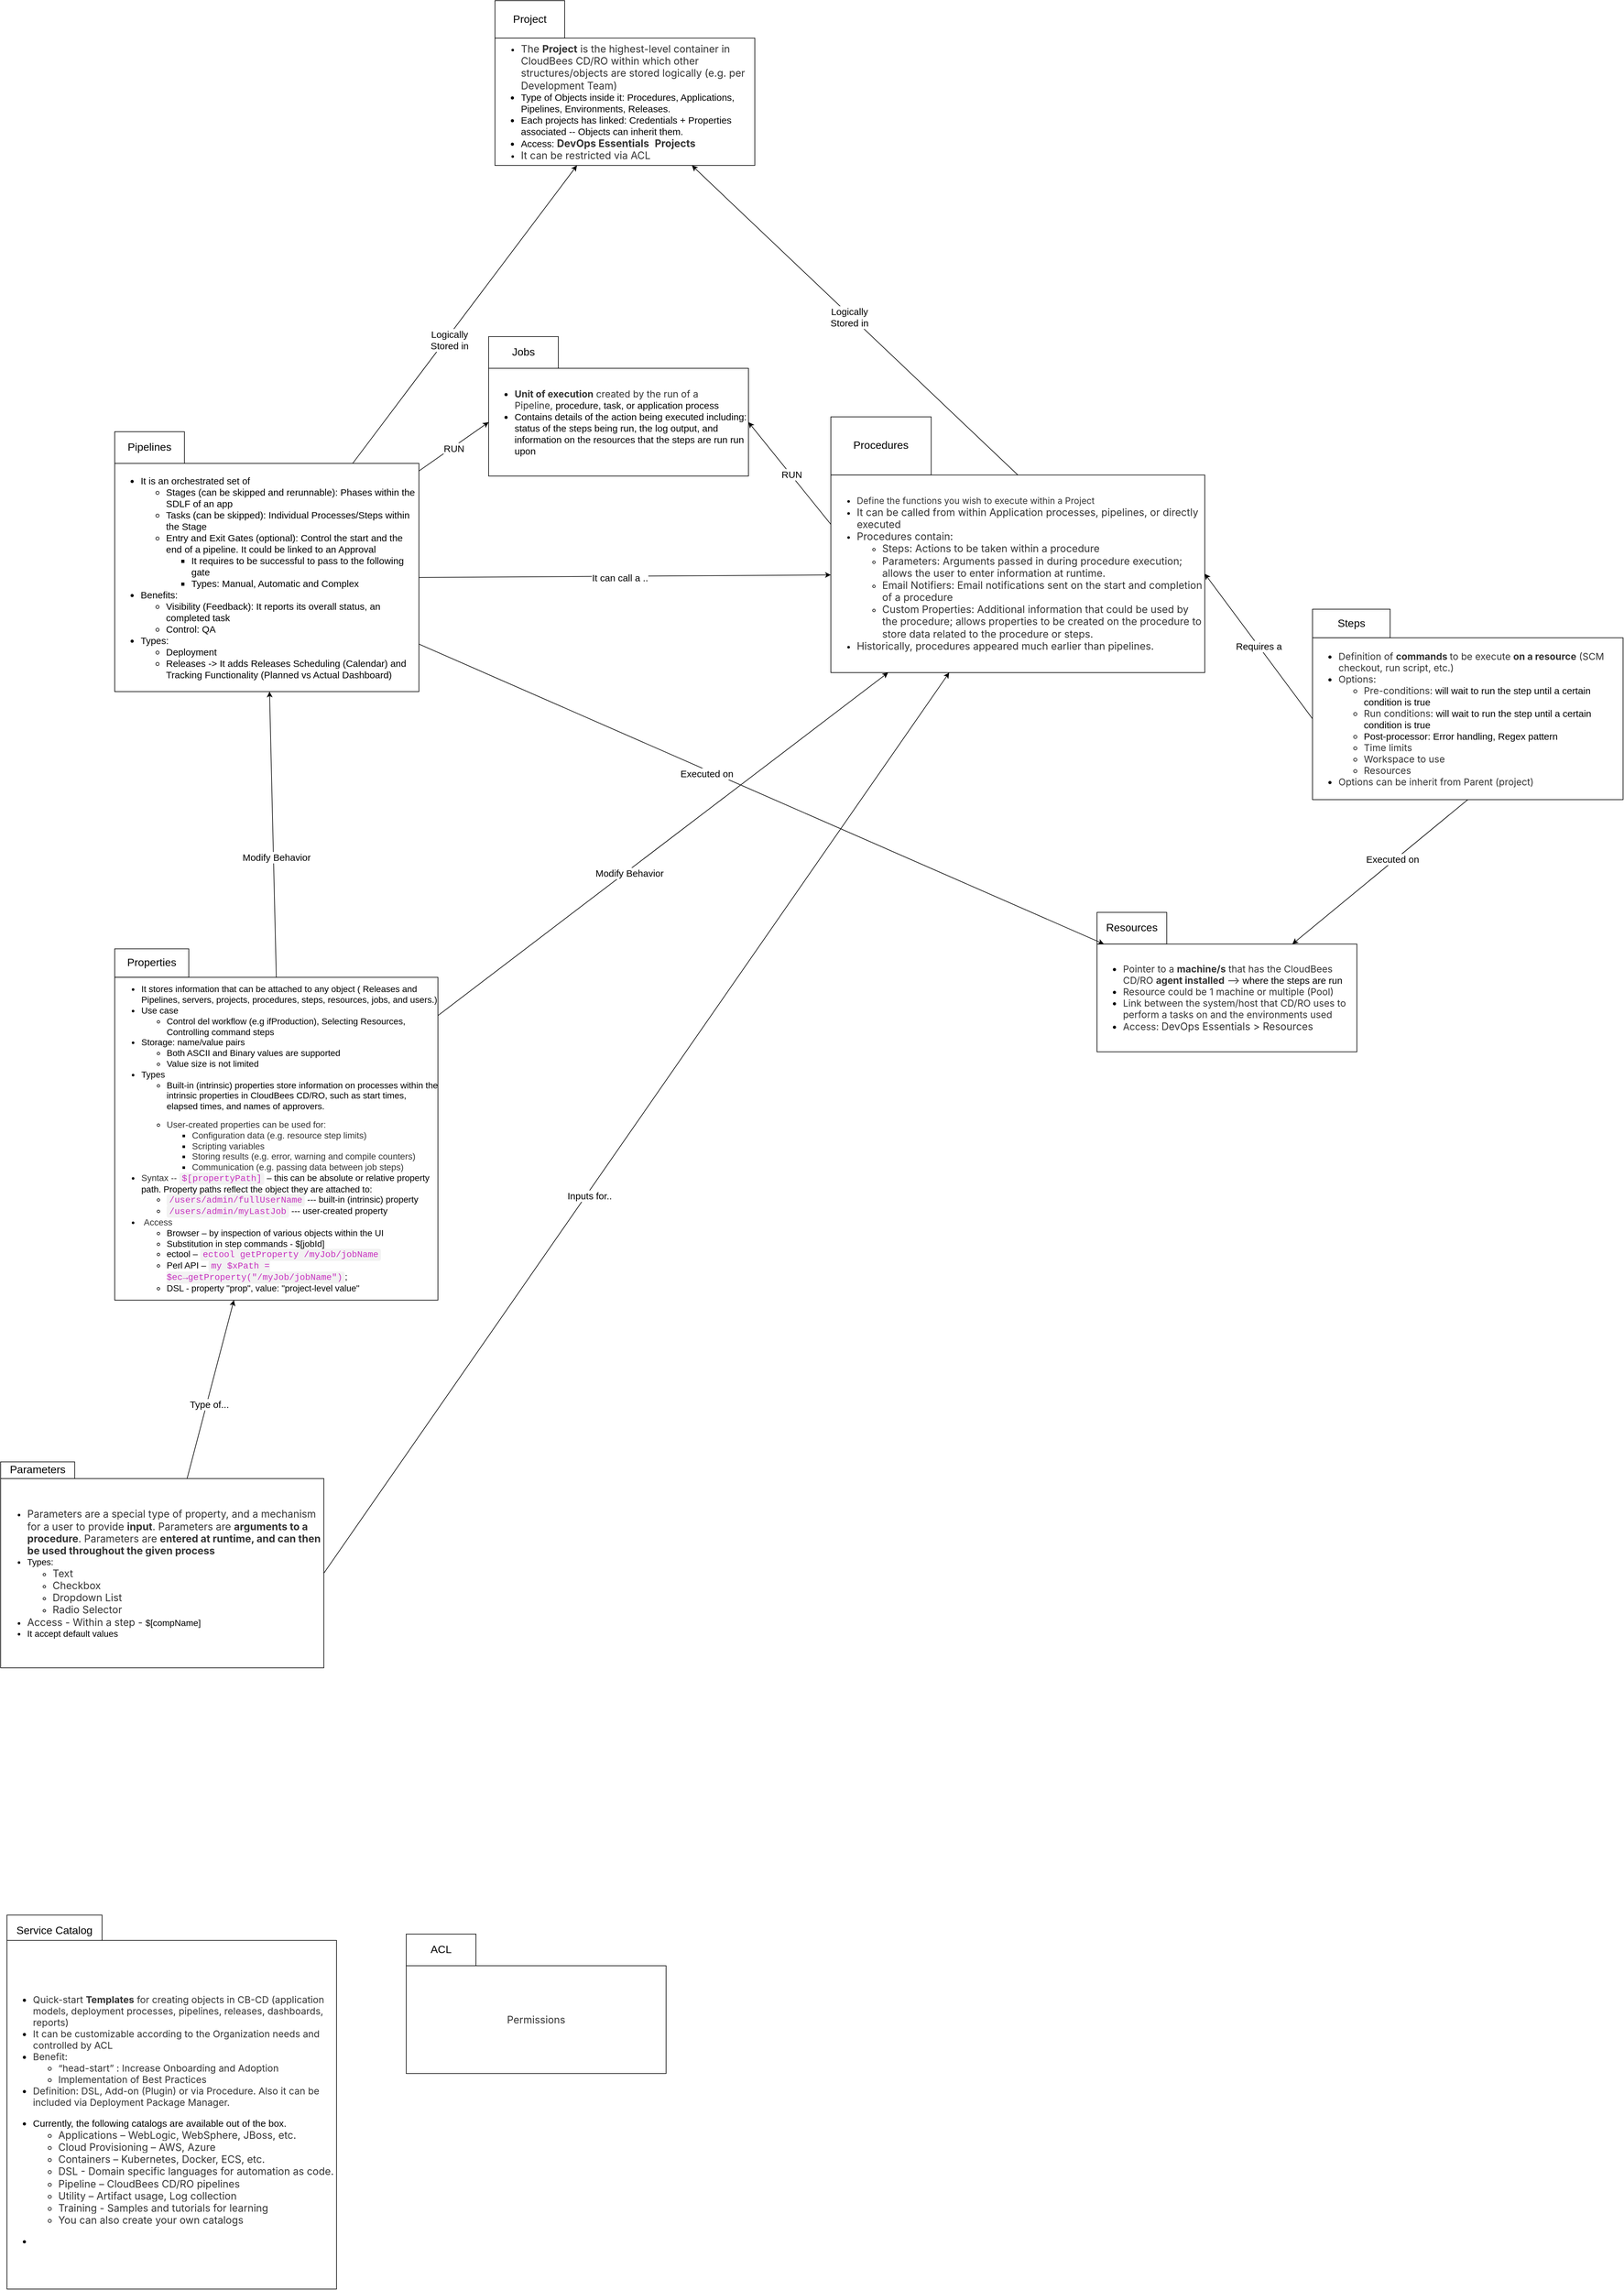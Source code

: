 <mxfile version="20.5.1" type="github">
  <diagram id="cunmrRQe3pm6SeLoBSLd" name="Page-1">
    <mxGraphModel dx="1448" dy="1745" grid="1" gridSize="10" guides="1" tooltips="1" connect="1" arrows="1" fold="1" page="1" pageScale="1" pageWidth="850" pageHeight="1100" math="0" shadow="0">
      <root>
        <mxCell id="0" />
        <mxCell id="1" parent="0" />
        <mxCell id="KL4kwilNAHB5f6T94Mk6-11" value="" style="endArrow=classic;html=1;rounded=0;fontSize=15;entryX=0;entryY=0.5;entryDx=0;entryDy=0;" parent="1" source="KL4kwilNAHB5f6T94Mk6-6" target="KL4kwilNAHB5f6T94Mk6-10" edge="1">
          <mxGeometry width="50" height="50" relative="1" as="geometry">
            <mxPoint x="530" y="640" as="sourcePoint" />
            <mxPoint x="580" y="590" as="targetPoint" />
          </mxGeometry>
        </mxCell>
        <mxCell id="KL4kwilNAHB5f6T94Mk6-12" value="RUN" style="edgeLabel;html=1;align=center;verticalAlign=middle;resizable=0;points=[];fontSize=15;" parent="KL4kwilNAHB5f6T94Mk6-11" vertex="1" connectable="0">
          <mxGeometry x="-0.024" y="-2" relative="1" as="geometry">
            <mxPoint as="offset" />
          </mxGeometry>
        </mxCell>
        <mxCell id="KL4kwilNAHB5f6T94Mk6-13" value="" style="group" parent="1" vertex="1" connectable="0">
          <mxGeometry x="1070" y="580" width="470" height="320" as="geometry" />
        </mxCell>
        <mxCell id="KL4kwilNAHB5f6T94Mk6-9" value="&lt;font style=&quot;font-size: 17px;&quot;&gt;Jobs&lt;br&gt;&lt;/font&gt;" style="rounded=0;whiteSpace=wrap;html=1;" parent="KL4kwilNAHB5f6T94Mk6-13" vertex="1">
          <mxGeometry width="110" height="50" as="geometry" />
        </mxCell>
        <mxCell id="KL4kwilNAHB5f6T94Mk6-10" value="&lt;ul style=&quot;text-align: left; font-size: 15px;&quot;&gt;&lt;li style=&quot;&quot;&gt;&lt;font face=&quot;-apple-system, system-ui, Segoe UI, Ubuntu, sans-serif, Apple Color Emoji, Segoe UI Emoji, Segoe UI Symbol, Noto Color Emoji&quot; color=&quot;#333333&quot;&gt;&lt;span style=&quot;background-color: rgb(255, 255, 255);&quot;&gt;&lt;b&gt;Unit of execution&lt;/b&gt; created by the run of a Pipeline,&amp;nbsp;&lt;/span&gt;&lt;/font&gt;procedure, task, or application process&lt;/li&gt;&lt;li style=&quot;&quot;&gt;Contains details of the action being executed including: status of the steps being run, the log output, and information on the resources that the steps are run run upon&lt;/li&gt;&lt;/ul&gt;" style="rounded=0;whiteSpace=wrap;html=1;fontSize=14;" parent="KL4kwilNAHB5f6T94Mk6-13" vertex="1">
          <mxGeometry y="50" width="410" height="170" as="geometry" />
        </mxCell>
        <mxCell id="KL4kwilNAHB5f6T94Mk6-14" value="" style="group" parent="1" vertex="1" connectable="0">
          <mxGeometry x="480" y="730" width="480" height="410" as="geometry" />
        </mxCell>
        <mxCell id="KL4kwilNAHB5f6T94Mk6-5" value="&lt;font style=&quot;font-size: 17px;&quot;&gt;Pipelines&lt;br&gt;&lt;/font&gt;" style="rounded=0;whiteSpace=wrap;html=1;" parent="KL4kwilNAHB5f6T94Mk6-14" vertex="1">
          <mxGeometry width="110" height="50" as="geometry" />
        </mxCell>
        <mxCell id="KL4kwilNAHB5f6T94Mk6-6" value="&lt;ul style=&quot;text-align: left; font-size: 15px;&quot;&gt;&lt;li style=&quot;&quot;&gt;It is an orchestrated set of&lt;/li&gt;&lt;ul&gt;&lt;li style=&quot;&quot;&gt;Stages (can be skipped and rerunnable): Phases within the SDLF of an app&lt;/li&gt;&lt;li style=&quot;&quot;&gt;Tasks (can be skipped): Individual Processes/Steps within the Stage&amp;nbsp;&lt;/li&gt;&lt;li style=&quot;&quot;&gt;Entry and Exit Gates (optional): Control the start and the end of a pipeline. It could be linked to an Approval&lt;/li&gt;&lt;ul&gt;&lt;li style=&quot;&quot;&gt;It requires to be successful to pass to the following gate&lt;/li&gt;&lt;li style=&quot;&quot;&gt;Types: Manual, Automatic and Complex&lt;/li&gt;&lt;/ul&gt;&lt;/ul&gt;&lt;li style=&quot;&quot;&gt;Benefits:&lt;/li&gt;&lt;ul&gt;&lt;li style=&quot;&quot;&gt;Visibility (Feedback): It reports its overall status, an completed task&lt;/li&gt;&lt;li style=&quot;&quot;&gt;Control: QA&lt;/li&gt;&lt;/ul&gt;&lt;li style=&quot;&quot;&gt;Types:&lt;/li&gt;&lt;ul&gt;&lt;li style=&quot;&quot;&gt;Deployment&lt;/li&gt;&lt;li style=&quot;&quot;&gt;Releases -&amp;gt; It adds Releases Scheduling (Calendar) and Tracking Functionality (Planned vs Actual Dashboard)&lt;/li&gt;&lt;/ul&gt;&lt;/ul&gt;" style="rounded=0;whiteSpace=wrap;html=1;fontSize=14;" parent="KL4kwilNAHB5f6T94Mk6-14" vertex="1">
          <mxGeometry y="50" width="480" height="360" as="geometry" />
        </mxCell>
        <mxCell id="KL4kwilNAHB5f6T94Mk6-18" value="" style="endArrow=classic;html=1;rounded=0;fontSize=15;exitX=0.5;exitY=0;exitDx=0;exitDy=0;" parent="1" source="2sUulGhKF5afohLX6DZR-32" target="KL4kwilNAHB5f6T94Mk6-6" edge="1">
          <mxGeometry width="50" height="50" relative="1" as="geometry">
            <mxPoint x="360" y="550" as="sourcePoint" />
            <mxPoint x="722.842" y="350" as="targetPoint" />
          </mxGeometry>
        </mxCell>
        <mxCell id="KL4kwilNAHB5f6T94Mk6-24" value="Modify Behavior" style="edgeLabel;html=1;align=center;verticalAlign=middle;resizable=0;points=[];fontSize=15;" parent="KL4kwilNAHB5f6T94Mk6-18" vertex="1" connectable="0">
          <mxGeometry x="-0.157" y="-4" relative="1" as="geometry">
            <mxPoint as="offset" />
          </mxGeometry>
        </mxCell>
        <mxCell id="KL4kwilNAHB5f6T94Mk6-20" value="" style="group" parent="1" vertex="1" connectable="0">
          <mxGeometry x="1610" y="670" width="590" height="440" as="geometry" />
        </mxCell>
        <mxCell id="2sUulGhKF5afohLX6DZR-43" value="" style="group" parent="KL4kwilNAHB5f6T94Mk6-20" vertex="1" connectable="0">
          <mxGeometry y="36.621" width="590" height="403.379" as="geometry" />
        </mxCell>
        <mxCell id="KL4kwilNAHB5f6T94Mk6-21" value="&lt;font style=&quot;font-size: 17px;&quot;&gt;Procedures&lt;br&gt;&lt;/font&gt;" style="rounded=0;whiteSpace=wrap;html=1;" parent="2sUulGhKF5afohLX6DZR-43" vertex="1">
          <mxGeometry width="158.293" height="91.677" as="geometry" />
        </mxCell>
        <mxCell id="KL4kwilNAHB5f6T94Mk6-22" value="&lt;ul style=&quot;text-align: left;&quot;&gt;&lt;li style=&quot;&quot;&gt;&lt;font style=&quot;font-size: 14px;&quot;&gt;&lt;span style=&quot;color: rgb(51, 51, 51); font-family: -apple-system, &amp;quot;system-ui&amp;quot;, &amp;quot;Segoe UI&amp;quot;, Ubuntu, sans-serif, &amp;quot;Apple Color Emoji&amp;quot;, &amp;quot;Segoe UI Emoji&amp;quot;, &amp;quot;Segoe UI Symbol&amp;quot;, &amp;quot;Noto Color Emoji&amp;quot;; background-color: rgb(255, 255, 255);&quot;&gt;Define the functions you wish to execute within a Project&lt;/span&gt;&lt;br&gt;&lt;/font&gt;&lt;/li&gt;&lt;li style=&quot;&quot;&gt;&lt;span style=&quot;color: rgb(51, 51, 51); font-family: -apple-system, &amp;quot;system-ui&amp;quot;, &amp;quot;Segoe UI&amp;quot;, Ubuntu, sans-serif, &amp;quot;Apple Color Emoji&amp;quot;, &amp;quot;Segoe UI Emoji&amp;quot;, &amp;quot;Segoe UI Symbol&amp;quot;, &amp;quot;Noto Color Emoji&amp;quot;; background-color: rgb(255, 255, 255);&quot;&gt;&lt;font size=&quot;3&quot;&gt;It can be called from within Application processes, pipelines, or directly executed&lt;br&gt;&lt;/font&gt;&lt;/span&gt;&lt;/li&gt;&lt;li style=&quot;&quot;&gt;&lt;font size=&quot;3&quot;&gt;&lt;span style=&quot;color: rgb(51, 51, 51); font-family: -apple-system, system-ui, &amp;quot;Segoe UI&amp;quot;, Ubuntu, sans-serif, &amp;quot;Apple Color Emoji&amp;quot;, &amp;quot;Segoe UI Emoji&amp;quot;, &amp;quot;Segoe UI Symbol&amp;quot;, &amp;quot;Noto Color Emoji&amp;quot;; background-color: initial;&quot;&gt;Procedures contain:&lt;/span&gt;&lt;br&gt;&lt;/font&gt;&lt;/li&gt;&lt;ul&gt;&lt;li style=&quot;&quot;&gt;&lt;span style=&quot;color: rgb(51, 51, 51); font-family: -apple-system, system-ui, &amp;quot;Segoe UI&amp;quot;, Ubuntu, sans-serif, &amp;quot;Apple Color Emoji&amp;quot;, &amp;quot;Segoe UI Emoji&amp;quot;, &amp;quot;Segoe UI Symbol&amp;quot;, &amp;quot;Noto Color Emoji&amp;quot;; background-color: initial;&quot;&gt;&lt;font size=&quot;3&quot;&gt;Steps: Actions to be taken within a procedure&lt;/font&gt;&lt;/span&gt;&lt;/li&gt;&lt;li style=&quot;&quot;&gt;&lt;span style=&quot;color: rgb(51, 51, 51); font-family: -apple-system, system-ui, &amp;quot;Segoe UI&amp;quot;, Ubuntu, sans-serif, &amp;quot;Apple Color Emoji&amp;quot;, &amp;quot;Segoe UI Emoji&amp;quot;, &amp;quot;Segoe UI Symbol&amp;quot;, &amp;quot;Noto Color Emoji&amp;quot;; background-color: initial;&quot;&gt;&lt;font size=&quot;3&quot;&gt;Parameters: Arguments passed in during procedure execution; allows the user to enter information at runtime.&lt;/font&gt;&lt;/span&gt;&lt;/li&gt;&lt;li style=&quot;&quot;&gt;&lt;span style=&quot;color: rgb(51, 51, 51); font-family: -apple-system, system-ui, &amp;quot;Segoe UI&amp;quot;, Ubuntu, sans-serif, &amp;quot;Apple Color Emoji&amp;quot;, &amp;quot;Segoe UI Emoji&amp;quot;, &amp;quot;Segoe UI Symbol&amp;quot;, &amp;quot;Noto Color Emoji&amp;quot;; background-color: initial;&quot;&gt;&lt;font size=&quot;3&quot;&gt;Email Notifiers: Email notifications sent on the start and completion of a procedure&lt;/font&gt;&lt;/span&gt;&lt;/li&gt;&lt;li style=&quot;&quot;&gt;&lt;font size=&quot;3&quot; face=&quot;-apple-system, system-ui, Segoe UI, Ubuntu, sans-serif, Apple Color Emoji, Segoe UI Emoji, Segoe UI Symbol, Noto Color Emoji&quot; color=&quot;#333333&quot;&gt;Custom Properties: Additional information that could be used by the procedure; allows properties to be created on the procedure to store data related to the procedure or steps.&lt;/font&gt;&lt;/li&gt;&lt;/ul&gt;&lt;li&gt;&lt;font size=&quot;3&quot; face=&quot;-apple-system, system-ui, Segoe UI, Ubuntu, sans-serif, Apple Color Emoji, Segoe UI Emoji, Segoe UI Symbol, Noto Color Emoji&quot; color=&quot;#333333&quot;&gt;Historically, procedures appeared much earlier than pipelines.&lt;br&gt;&lt;/font&gt;&lt;/li&gt;&lt;/ul&gt;" style="rounded=0;whiteSpace=wrap;html=1;fontSize=14;" parent="2sUulGhKF5afohLX6DZR-43" vertex="1">
          <mxGeometry y="91.677" width="590" height="311.702" as="geometry" />
        </mxCell>
        <mxCell id="KL4kwilNAHB5f6T94Mk6-25" value="" style="endArrow=classic;html=1;rounded=0;fontSize=15;exitX=0.5;exitY=0;exitDx=0;exitDy=0;" parent="1" source="KL4kwilNAHB5f6T94Mk6-22" target="KL4kwilNAHB5f6T94Mk6-17" edge="1">
          <mxGeometry width="50" height="50" relative="1" as="geometry">
            <mxPoint x="310" y="600" as="sourcePoint" />
            <mxPoint x="310" y="500" as="targetPoint" />
          </mxGeometry>
        </mxCell>
        <mxCell id="2sUulGhKF5afohLX6DZR-15" value="&lt;span style=&quot;font-size: 15px;&quot;&gt;Logically&lt;/span&gt;&lt;br style=&quot;font-size: 15px;&quot;&gt;&lt;span style=&quot;font-size: 15px;&quot;&gt;Stored in&lt;/span&gt;" style="edgeLabel;html=1;align=center;verticalAlign=middle;resizable=0;points=[];fontSize=14;" parent="KL4kwilNAHB5f6T94Mk6-25" vertex="1" connectable="0">
          <mxGeometry x="0.03" y="2" relative="1" as="geometry">
            <mxPoint as="offset" />
          </mxGeometry>
        </mxCell>
        <mxCell id="KL4kwilNAHB5f6T94Mk6-28" value="" style="endArrow=classic;html=1;rounded=0;fontSize=15;" parent="1" source="KL4kwilNAHB5f6T94Mk6-6" target="KL4kwilNAHB5f6T94Mk6-17" edge="1">
          <mxGeometry width="50" height="50" relative="1" as="geometry">
            <mxPoint x="439.99" y="341.87" as="sourcePoint" />
            <mxPoint x="354.291" y="250.0" as="targetPoint" />
          </mxGeometry>
        </mxCell>
        <mxCell id="KL4kwilNAHB5f6T94Mk6-29" value="Logically &lt;br&gt;Stored in" style="edgeLabel;html=1;align=center;verticalAlign=middle;resizable=0;points=[];fontSize=15;" parent="KL4kwilNAHB5f6T94Mk6-28" vertex="1" connectable="0">
          <mxGeometry x="-0.157" y="-4" relative="1" as="geometry">
            <mxPoint as="offset" />
          </mxGeometry>
        </mxCell>
        <mxCell id="2sUulGhKF5afohLX6DZR-12" value="" style="group" parent="1" vertex="1" connectable="0">
          <mxGeometry x="940" y="3100" width="410" height="220" as="geometry" />
        </mxCell>
        <mxCell id="2sUulGhKF5afohLX6DZR-3" value="&lt;div style=&quot;text-align: left;&quot;&gt;&lt;font face=&quot;-apple-system, system-ui, Segoe UI, Ubuntu, sans-serif, Apple Color Emoji, Segoe UI Emoji, Segoe UI Symbol, Noto Color Emoji&quot; color=&quot;#333333&quot;&gt;&lt;span style=&quot;font-size: 16px; background-color: rgb(255, 255, 255);&quot;&gt;Permissions&lt;/span&gt;&lt;/font&gt;&lt;/div&gt;" style="rounded=0;whiteSpace=wrap;html=1;fontSize=14;" parent="2sUulGhKF5afohLX6DZR-12" vertex="1">
          <mxGeometry y="50" width="410" height="170" as="geometry" />
        </mxCell>
        <mxCell id="2sUulGhKF5afohLX6DZR-10" value="&lt;font style=&quot;font-size: 17px;&quot;&gt;ACL&lt;br&gt;&lt;/font&gt;" style="rounded=0;whiteSpace=wrap;html=1;" parent="2sUulGhKF5afohLX6DZR-12" vertex="1">
          <mxGeometry width="110" height="50" as="geometry" />
        </mxCell>
        <mxCell id="2sUulGhKF5afohLX6DZR-13" value="" style="group" parent="1" vertex="1" connectable="0">
          <mxGeometry x="1080" y="50" width="410" height="260" as="geometry" />
        </mxCell>
        <mxCell id="KL4kwilNAHB5f6T94Mk6-15" value="" style="group" parent="2sUulGhKF5afohLX6DZR-13" vertex="1" connectable="0">
          <mxGeometry width="410" height="260" as="geometry" />
        </mxCell>
        <mxCell id="KL4kwilNAHB5f6T94Mk6-16" value="&lt;font style=&quot;font-size: 17px;&quot;&gt;Project&lt;br&gt;&lt;/font&gt;" style="rounded=0;whiteSpace=wrap;html=1;" parent="KL4kwilNAHB5f6T94Mk6-15" vertex="1">
          <mxGeometry width="110" height="59.091" as="geometry" />
        </mxCell>
        <mxCell id="KL4kwilNAHB5f6T94Mk6-17" value="&lt;ul style=&quot;text-align: left;&quot;&gt;&lt;li style=&quot;&quot;&gt;&lt;span style=&quot;font-size: 16px; color: rgb(51, 51, 51); font-family: -apple-system, &amp;quot;system-ui&amp;quot;, &amp;quot;Segoe UI&amp;quot;, Ubuntu, sans-serif, &amp;quot;Apple Color Emoji&amp;quot;, &amp;quot;Segoe UI Emoji&amp;quot;, &amp;quot;Segoe UI Symbol&amp;quot;, &amp;quot;Noto Color Emoji&amp;quot;; background-color: rgb(255, 255, 255);&quot;&gt;The&amp;nbsp;&lt;/span&gt;&lt;span style=&quot;font-size: 16px; box-sizing: border-box; font-weight: bolder; color: rgb(51, 51, 51); font-family: -apple-system, &amp;quot;system-ui&amp;quot;, &amp;quot;Segoe UI&amp;quot;, Ubuntu, sans-serif, &amp;quot;Apple Color Emoji&amp;quot;, &amp;quot;Segoe UI Emoji&amp;quot;, &amp;quot;Segoe UI Symbol&amp;quot;, &amp;quot;Noto Color Emoji&amp;quot;; background-color: rgb(255, 255, 255);&quot;&gt;Project&lt;/span&gt;&lt;span style=&quot;background-color: rgb(255, 255, 255);&quot;&gt;&lt;font face=&quot;-apple-system, system-ui, Segoe UI, Ubuntu, sans-serif, Apple Color Emoji, Segoe UI Emoji, Segoe UI Symbol, Noto Color Emoji&quot; color=&quot;#333333&quot;&gt;&lt;span style=&quot;font-size: 16px;&quot;&gt;&amp;nbsp;is the highest-level container in CloudBees CD/RO within which other structures/objects are stored logically&amp;nbsp;(e.g. per Development&amp;nbsp;Team)&lt;/span&gt;&lt;/font&gt;&lt;/span&gt;&lt;/li&gt;&lt;li style=&quot;font-size: 15px;&quot;&gt;Type of Objects inside it: Procedures, Applications, Pipelines, Environments, Releases.&amp;nbsp;&lt;/li&gt;&lt;li style=&quot;font-size: 15px;&quot;&gt;Each projects has linked: Credentials + Properties associated -- Objects can inherit them.&lt;br&gt;&lt;/li&gt;&lt;li style=&quot;font-size: 15px;&quot;&gt;Access:&amp;nbsp;&lt;span style=&quot;box-sizing: border-box; font-weight: bolder; color: rgb(51, 51, 51); font-family: -apple-system, &amp;quot;system-ui&amp;quot;, &amp;quot;Segoe UI&amp;quot;, Ubuntu, sans-serif, &amp;quot;Apple Color Emoji&amp;quot;, &amp;quot;Segoe UI Emoji&amp;quot;, &amp;quot;Segoe UI Symbol&amp;quot;, &amp;quot;Noto Color Emoji&amp;quot;; font-size: 16px; background-color: rgb(255, 255, 255);&quot; class=&quot;menu&quot;&gt;DevOps Essentials&lt;/span&gt;&lt;span style=&quot;color: rgb(51, 51, 51); font-family: -apple-system, &amp;quot;system-ui&amp;quot;, &amp;quot;Segoe UI&amp;quot;, Ubuntu, sans-serif, &amp;quot;Apple Color Emoji&amp;quot;, &amp;quot;Segoe UI Emoji&amp;quot;, &amp;quot;Segoe UI Symbol&amp;quot;, &amp;quot;Noto Color Emoji&amp;quot;; font-size: 16px; background-color: rgb(255, 255, 255);&quot;&gt;&amp;nbsp;&lt;/span&gt;&lt;span style=&quot;box-sizing: border-box; -webkit-font-smoothing: antialiased; display: inline-block; font-variant-numeric: normal; font-variant-east-asian: normal; text-rendering: auto; line-height: 1; font-family: &amp;quot;Font Awesome 5 Free&amp;quot;; font-weight: 900; color: rgb(51, 51, 51); font-size: 16px; background-color: rgb(255, 255, 255);&quot; class=&quot;fa fa-angle-right caret&quot;&gt;&lt;/span&gt;&lt;span style=&quot;color: rgb(51, 51, 51); font-family: -apple-system, &amp;quot;system-ui&amp;quot;, &amp;quot;Segoe UI&amp;quot;, Ubuntu, sans-serif, &amp;quot;Apple Color Emoji&amp;quot;, &amp;quot;Segoe UI Emoji&amp;quot;, &amp;quot;Segoe UI Symbol&amp;quot;, &amp;quot;Noto Color Emoji&amp;quot;; font-size: 16px; background-color: rgb(255, 255, 255);&quot;&gt;&amp;nbsp;&lt;/span&gt;&lt;span style=&quot;box-sizing: border-box; font-weight: bolder; color: rgb(51, 51, 51); font-family: -apple-system, &amp;quot;system-ui&amp;quot;, &amp;quot;Segoe UI&amp;quot;, Ubuntu, sans-serif, &amp;quot;Apple Color Emoji&amp;quot;, &amp;quot;Segoe UI Emoji&amp;quot;, &amp;quot;Segoe UI Symbol&amp;quot;, &amp;quot;Noto Color Emoji&amp;quot;; font-size: 16px; background-color: rgb(255, 255, 255);&quot; class=&quot;menuitem&quot;&gt;Projects&lt;/span&gt;&lt;/li&gt;&lt;li style=&quot;&quot;&gt;&lt;font face=&quot;-apple-system, system-ui, Segoe UI, Ubuntu, sans-serif, Apple Color Emoji, Segoe UI Emoji, Segoe UI Symbol, Noto Color Emoji&quot; color=&quot;#333333&quot;&gt;&lt;span style=&quot;font-size: 16px; background-color: rgb(255, 255, 255);&quot;&gt;It can be restricted via ACL&lt;/span&gt;&lt;/font&gt;&lt;/li&gt;&lt;/ul&gt;" style="rounded=0;whiteSpace=wrap;html=1;fontSize=14;" parent="2sUulGhKF5afohLX6DZR-13" vertex="1">
          <mxGeometry y="59.091" width="410" height="200.909" as="geometry" />
        </mxCell>
        <mxCell id="2sUulGhKF5afohLX6DZR-16" value="" style="group" parent="1" vertex="1" connectable="0">
          <mxGeometry x="2370" y="980" width="490" height="330.45" as="geometry" />
        </mxCell>
        <mxCell id="2sUulGhKF5afohLX6DZR-17" value="&lt;font style=&quot;font-size: 17px;&quot;&gt;Steps&lt;br&gt;&lt;/font&gt;" style="rounded=0;whiteSpace=wrap;html=1;" parent="2sUulGhKF5afohLX6DZR-16" vertex="1">
          <mxGeometry y="30" width="122.5" height="45.1" as="geometry" />
        </mxCell>
        <mxCell id="2sUulGhKF5afohLX6DZR-18" value="&lt;ul style=&quot;text-align: left; font-size: 15px;&quot;&gt;&lt;li style=&quot;&quot;&gt;&lt;font face=&quot;-apple-system, system-ui, Segoe UI, Ubuntu, sans-serif, Apple Color Emoji, Segoe UI Emoji, Segoe UI Symbol, Noto Color Emoji&quot; color=&quot;#333333&quot;&gt;&lt;span style=&quot;background-color: rgb(255, 255, 255);&quot;&gt;Definition of &lt;b&gt;commands &lt;/b&gt;to be execute &lt;b&gt;on a resource&lt;/b&gt; (SCM checkout, run script, etc.)&lt;/span&gt;&lt;/font&gt;&lt;/li&gt;&lt;li style=&quot;&quot;&gt;&lt;font face=&quot;-apple-system, system-ui, Segoe UI, Ubuntu, sans-serif, Apple Color Emoji, Segoe UI Emoji, Segoe UI Symbol, Noto Color Emoji&quot; color=&quot;#333333&quot;&gt;&lt;span style=&quot;background-color: rgb(255, 255, 255);&quot;&gt;Options:&lt;/span&gt;&lt;/font&gt;&lt;/li&gt;&lt;ul&gt;&lt;li style=&quot;&quot;&gt;&lt;font face=&quot;-apple-system, system-ui, Segoe UI, Ubuntu, sans-serif, Apple Color Emoji, Segoe UI Emoji, Segoe UI Symbol, Noto Color Emoji&quot; color=&quot;#333333&quot;&gt;&lt;span style=&quot;background-color: rgb(255, 255, 255);&quot;&gt;Pre-conditions:&amp;nbsp;&lt;/span&gt;&lt;/font&gt;will wait to run the step until a certain condition is true&lt;/li&gt;&lt;li style=&quot;&quot;&gt;&lt;font face=&quot;-apple-system, system-ui, Segoe UI, Ubuntu, sans-serif, Apple Color Emoji, Segoe UI Emoji, Segoe UI Symbol, Noto Color Emoji&quot; color=&quot;#333333&quot;&gt;&lt;span style=&quot;background-color: rgb(255, 255, 255);&quot;&gt;Run conditions:&amp;nbsp;&lt;/span&gt;&lt;/font&gt;will wait to run the step until a certain condition is true&lt;/li&gt;&lt;li style=&quot;&quot;&gt;Post-processor: Error handling, Regex pattern&lt;/li&gt;&lt;li style=&quot;&quot;&gt;&lt;font face=&quot;-apple-system, system-ui, Segoe UI, Ubuntu, sans-serif, Apple Color Emoji, Segoe UI Emoji, Segoe UI Symbol, Noto Color Emoji&quot; color=&quot;#333333&quot;&gt;&lt;span style=&quot;background-color: rgb(255, 255, 255);&quot;&gt;Time limits&lt;/span&gt;&lt;/font&gt;&lt;/li&gt;&lt;li style=&quot;&quot;&gt;&lt;font face=&quot;-apple-system, system-ui, Segoe UI, Ubuntu, sans-serif, Apple Color Emoji, Segoe UI Emoji, Segoe UI Symbol, Noto Color Emoji&quot; color=&quot;#333333&quot;&gt;&lt;span style=&quot;background-color: rgb(255, 255, 255);&quot;&gt;Workspace to use&lt;/span&gt;&lt;/font&gt;&lt;/li&gt;&lt;li style=&quot;&quot;&gt;&lt;font face=&quot;-apple-system, system-ui, Segoe UI, Ubuntu, sans-serif, Apple Color Emoji, Segoe UI Emoji, Segoe UI Symbol, Noto Color Emoji&quot; color=&quot;#333333&quot;&gt;&lt;span style=&quot;background-color: rgb(255, 255, 255);&quot;&gt;Resources&lt;/span&gt;&lt;/font&gt;&lt;/li&gt;&lt;/ul&gt;&lt;li&gt;&lt;font face=&quot;-apple-system, system-ui, Segoe UI, Ubuntu, sans-serif, Apple Color Emoji, Segoe UI Emoji, Segoe UI Symbol, Noto Color Emoji&quot; color=&quot;#333333&quot;&gt;Options can be inherit from Parent (project)&lt;/font&gt;&lt;/li&gt;&lt;/ul&gt;" style="rounded=0;whiteSpace=wrap;html=1;fontSize=14;" parent="2sUulGhKF5afohLX6DZR-16" vertex="1">
          <mxGeometry y="75.102" width="490.0" height="255.348" as="geometry" />
        </mxCell>
        <mxCell id="2sUulGhKF5afohLX6DZR-20" value="Requires a" style="endArrow=classic;html=1;rounded=0;fontSize=15;exitX=0;exitY=0.5;exitDx=0;exitDy=0;entryX=1;entryY=0.5;entryDx=0;entryDy=0;" parent="1" source="2sUulGhKF5afohLX6DZR-18" target="KL4kwilNAHB5f6T94Mk6-22" edge="1">
          <mxGeometry width="50" height="50" relative="1" as="geometry">
            <mxPoint x="1970" y="705" as="sourcePoint" />
            <mxPoint x="2120" y="670" as="targetPoint" />
          </mxGeometry>
        </mxCell>
        <mxCell id="2sUulGhKF5afohLX6DZR-22" value="" style="group" parent="1" vertex="1" connectable="0">
          <mxGeometry x="2040" y="1488.26" width="410" height="220" as="geometry" />
        </mxCell>
        <mxCell id="2sUulGhKF5afohLX6DZR-45" value="" style="group" parent="2sUulGhKF5afohLX6DZR-22" vertex="1" connectable="0">
          <mxGeometry x="-10" width="410" height="220" as="geometry" />
        </mxCell>
        <mxCell id="KL4kwilNAHB5f6T94Mk6-1" value="&lt;font style=&quot;font-size: 17px;&quot;&gt;Resources&lt;/font&gt;" style="rounded=0;whiteSpace=wrap;html=1;" parent="2sUulGhKF5afohLX6DZR-45" vertex="1">
          <mxGeometry width="110" height="50" as="geometry" />
        </mxCell>
        <mxCell id="KL4kwilNAHB5f6T94Mk6-4" value="&lt;ul style=&quot;text-align: left; font-size: 15px;&quot;&gt;&lt;li style=&quot;&quot;&gt;&lt;span style=&quot;color: rgb(51, 51, 51); font-family: -apple-system, &amp;quot;system-ui&amp;quot;, &amp;quot;Segoe UI&amp;quot;, Ubuntu, sans-serif, &amp;quot;Apple Color Emoji&amp;quot;, &amp;quot;Segoe UI Emoji&amp;quot;, &amp;quot;Segoe UI Symbol&amp;quot;, &amp;quot;Noto Color Emoji&amp;quot;; background-color: rgb(255, 255, 255);&quot;&gt;&lt;font style=&quot;font-size: 15px;&quot;&gt;Pointer to a &lt;b&gt;machine/s&lt;/b&gt; that has the CloudBees CD/RO &lt;b&gt;agent installed&lt;/b&gt;&amp;nbsp;--&amp;gt;&amp;nbsp;&lt;/font&gt;&lt;/span&gt;where the steps are run&lt;/li&gt;&lt;li style=&quot;&quot;&gt;&lt;span style=&quot;color: rgb(51, 51, 51); font-family: -apple-system, &amp;quot;system-ui&amp;quot;, &amp;quot;Segoe UI&amp;quot;, Ubuntu, sans-serif, &amp;quot;Apple Color Emoji&amp;quot;, &amp;quot;Segoe UI Emoji&amp;quot;, &amp;quot;Segoe UI Symbol&amp;quot;, &amp;quot;Noto Color Emoji&amp;quot;; background-color: rgb(255, 255, 255);&quot;&gt;Resource could be 1 machine or multiple (Pool)&lt;/span&gt;&lt;/li&gt;&lt;li style=&quot;&quot;&gt;&lt;span style=&quot;color: rgb(51, 51, 51); font-family: -apple-system, &amp;quot;system-ui&amp;quot;, &amp;quot;Segoe UI&amp;quot;, Ubuntu, sans-serif, &amp;quot;Apple Color Emoji&amp;quot;, &amp;quot;Segoe UI Emoji&amp;quot;, &amp;quot;Segoe UI Symbol&amp;quot;, &amp;quot;Noto Color Emoji&amp;quot;; background-color: rgb(255, 255, 255);&quot;&gt;Link between the system/host that CD/RO uses to perform a tasks on and the environments used&lt;/span&gt;&lt;br&gt;&lt;/li&gt;&lt;li style=&quot;&quot;&gt;&lt;span style=&quot;color: rgb(51, 51, 51); font-family: -apple-system, &amp;quot;system-ui&amp;quot;, &amp;quot;Segoe UI&amp;quot;, Ubuntu, sans-serif, &amp;quot;Apple Color Emoji&amp;quot;, &amp;quot;Segoe UI Emoji&amp;quot;, &amp;quot;Segoe UI Symbol&amp;quot;, &amp;quot;Noto Color Emoji&amp;quot;; background-color: rgb(255, 255, 255);&quot;&gt;Access:&amp;nbsp;&lt;/span&gt;&lt;span style=&quot;box-sizing: border-box; color: rgb(51, 51, 51); font-family: -apple-system, &amp;quot;system-ui&amp;quot;, &amp;quot;Segoe UI&amp;quot;, Ubuntu, sans-serif, &amp;quot;Apple Color Emoji&amp;quot;, &amp;quot;Segoe UI Emoji&amp;quot;, &amp;quot;Segoe UI Symbol&amp;quot;, &amp;quot;Noto Color Emoji&amp;quot;; font-size: 16px; background-color: rgb(255, 255, 255);&quot; class=&quot;menu&quot;&gt;DevOps Essentials &amp;gt;&lt;/span&gt;&lt;span style=&quot;color: rgb(51, 51, 51); font-family: -apple-system, &amp;quot;system-ui&amp;quot;, &amp;quot;Segoe UI&amp;quot;, Ubuntu, sans-serif, &amp;quot;Apple Color Emoji&amp;quot;, &amp;quot;Segoe UI Emoji&amp;quot;, &amp;quot;Segoe UI Symbol&amp;quot;, &amp;quot;Noto Color Emoji&amp;quot;; font-size: 16px; background-color: rgb(255, 255, 255);&quot;&gt;&amp;nbsp;&lt;/span&gt;&lt;span style=&quot;box-sizing: border-box; color: rgb(51, 51, 51); font-family: -apple-system, &amp;quot;system-ui&amp;quot;, &amp;quot;Segoe UI&amp;quot;, Ubuntu, sans-serif, &amp;quot;Apple Color Emoji&amp;quot;, &amp;quot;Segoe UI Emoji&amp;quot;, &amp;quot;Segoe UI Symbol&amp;quot;, &amp;quot;Noto Color Emoji&amp;quot;; font-size: 16px; background-color: rgb(255, 255, 255);&quot; class=&quot;menuitem&quot;&gt;Resources&lt;/span&gt;&lt;/li&gt;&lt;/ul&gt;" style="rounded=0;whiteSpace=wrap;html=1;fontSize=14;" parent="2sUulGhKF5afohLX6DZR-45" vertex="1">
          <mxGeometry y="50" width="410" height="170" as="geometry" />
        </mxCell>
        <mxCell id="2sUulGhKF5afohLX6DZR-23" value="" style="endArrow=classic;html=1;rounded=0;fontSize=15;" parent="1" source="KL4kwilNAHB5f6T94Mk6-6" target="KL4kwilNAHB5f6T94Mk6-4" edge="1">
          <mxGeometry width="50" height="50" relative="1" as="geometry">
            <mxPoint x="2100" y="880" as="sourcePoint" />
            <mxPoint x="2360.0" y="879.777" as="targetPoint" />
          </mxGeometry>
        </mxCell>
        <mxCell id="2sUulGhKF5afohLX6DZR-24" value="Executed on" style="edgeLabel;html=1;align=center;verticalAlign=middle;resizable=0;points=[];fontSize=15;" parent="2sUulGhKF5afohLX6DZR-23" vertex="1" connectable="0">
          <mxGeometry x="-0.157" y="-4" relative="1" as="geometry">
            <mxPoint as="offset" />
          </mxGeometry>
        </mxCell>
        <mxCell id="2sUulGhKF5afohLX6DZR-27" value="" style="endArrow=classic;html=1;rounded=0;fontSize=15;exitX=0;exitY=0.25;exitDx=0;exitDy=0;entryX=1;entryY=0.5;entryDx=0;entryDy=0;" parent="1" source="KL4kwilNAHB5f6T94Mk6-22" target="KL4kwilNAHB5f6T94Mk6-10" edge="1">
          <mxGeometry width="50" height="50" relative="1" as="geometry">
            <mxPoint x="1660" y="1070" as="sourcePoint" />
            <mxPoint x="2018.318" y="1425" as="targetPoint" />
          </mxGeometry>
        </mxCell>
        <mxCell id="2sUulGhKF5afohLX6DZR-28" value="RUN" style="edgeLabel;html=1;align=center;verticalAlign=middle;resizable=0;points=[];fontSize=15;" parent="2sUulGhKF5afohLX6DZR-27" vertex="1" connectable="0">
          <mxGeometry x="-0.024" y="-2" relative="1" as="geometry">
            <mxPoint as="offset" />
          </mxGeometry>
        </mxCell>
        <mxCell id="2sUulGhKF5afohLX6DZR-30" value="" style="group" parent="1" vertex="1" connectable="0">
          <mxGeometry x="480" y="1520" width="510" height="580" as="geometry" />
        </mxCell>
        <mxCell id="2sUulGhKF5afohLX6DZR-31" value="&lt;font style=&quot;font-size: 17px;&quot;&gt;Properties&lt;br&gt;&lt;/font&gt;" style="rounded=0;whiteSpace=wrap;html=1;" parent="2sUulGhKF5afohLX6DZR-30" vertex="1">
          <mxGeometry y="25.778" width="116.871" height="44.956" as="geometry" />
        </mxCell>
        <mxCell id="2sUulGhKF5afohLX6DZR-32" value="&lt;ul style=&quot;&quot;&gt;&lt;li style=&quot;&quot;&gt;It stores information that can be attached to any object ( Releases and Pipelines, servers, projects, procedures, steps, resources, jobs, and users.)&lt;/li&gt;&lt;li style=&quot;&quot;&gt;Use case&lt;/li&gt;&lt;ul&gt;&lt;li style=&quot;&quot;&gt;Control del workflow (e.g ifProduction), Selecting Resources, Controlling command steps&lt;/li&gt;&lt;/ul&gt;&lt;li style=&quot;&quot;&gt;Storage: name/value pairs&lt;/li&gt;&lt;ul&gt;&lt;li style=&quot;&quot;&gt;Both ASCII and Binary values are supported&lt;/li&gt;&lt;li style=&quot;&quot;&gt;Value size is not limited&lt;/li&gt;&lt;/ul&gt;&lt;li&gt;&lt;span style=&quot;background-color: initial;&quot;&gt;Types&lt;/span&gt;&lt;br&gt;&lt;/li&gt;&lt;ul&gt;&lt;li style=&quot;box-sizing: border-box; margin-bottom: 12px;&quot;&gt;&lt;p style=&quot;box-sizing: border-box; margin: 0px;&quot;&gt;Built-in (intrinsic) properties store information on processes within the intrinsic properties in CloudBees CD/RO, such as start times, elapsed times, and names of approvers.&lt;/p&gt;&lt;/li&gt;&lt;li&gt;&lt;span style=&quot;background-color: rgb(255, 255, 255); color: rgb(51, 51, 51);&quot;&gt;User-created properties can be used for:&lt;/span&gt;&lt;br&gt;&lt;/li&gt;&lt;ul&gt;&lt;li&gt;&lt;span style=&quot;background-color: rgb(255, 255, 255); color: rgb(51, 51, 51);&quot;&gt;Configuration data (e.g. resource step limits)&lt;/span&gt;&lt;/li&gt;&lt;li&gt;&lt;span style=&quot;background-color: rgb(255, 255, 255); color: rgb(51, 51, 51);&quot;&gt;Scripting variables&lt;/span&gt;&lt;/li&gt;&lt;li&gt;&lt;span style=&quot;background-color: rgb(255, 255, 255); color: rgb(51, 51, 51);&quot;&gt;Storing results (e.g. error, warning and compile counters)&lt;/span&gt;&lt;/li&gt;&lt;li&gt;&lt;span style=&quot;background-color: rgb(255, 255, 255); color: rgb(51, 51, 51);&quot;&gt;Communication (e.g. passing data between job steps)&lt;/span&gt;&lt;/li&gt;&lt;/ul&gt;&lt;/ul&gt;&lt;li&gt;&lt;font color=&quot;#333333&quot;&gt;Syntax --&amp;nbsp;&lt;/font&gt;&lt;code style=&quot;box-sizing: border-box; font-family: SFMono-Regular, Menlo, Monaco, Consolas, &amp;quot;Liberation Mono&amp;quot;, &amp;quot;Courier New&amp;quot;, monospace; overflow-wrap: break-word; color: rgb(199, 46, 191); word-break: break-word; background-color: rgb(242, 242, 242); padding: 0.075rem 0.25rem 0.125rem; border-radius: 0.2rem;&quot;&gt;$[propertyPath]&lt;/code&gt;&lt;span style=&quot;background-color: initial;&quot;&gt;&amp;nbsp;&lt;/span&gt;&lt;span style=&quot;background-color: initial;&quot;&gt;– this can be absolute or relative property path. Property paths reflect the object they are attached to:&lt;/span&gt;&lt;/li&gt;&lt;ul&gt;&lt;li&gt;&lt;code style=&quot;box-sizing: border-box; font-family: SFMono-Regular, Menlo, Monaco, Consolas, &amp;quot;Liberation Mono&amp;quot;, &amp;quot;Courier New&amp;quot;, monospace; overflow-wrap: break-word; color: rgb(199, 46, 191); word-break: break-word; background-color: rgb(242, 242, 242); padding: 0.075rem 0.25rem 0.125rem; border-radius: 0.2rem;&quot;&gt;/users/admin/fullUserName&lt;/code&gt;&lt;span style=&quot;background-color: initial;&quot;&gt;&amp;nbsp;--- built-in (intrinsic) property&lt;/span&gt;&lt;/li&gt;&lt;li&gt;&lt;code style=&quot;box-sizing: border-box; font-family: SFMono-Regular, Menlo, Monaco, Consolas, &amp;quot;Liberation Mono&amp;quot;, &amp;quot;Courier New&amp;quot;, monospace; overflow-wrap: break-word; color: rgb(199, 46, 191); word-break: break-word; background-color: rgb(242, 242, 242); padding: 0.075rem 0.25rem 0.125rem; border-radius: 0.2rem;&quot;&gt;/users/admin/myLastJob&lt;/code&gt;&lt;span style=&quot;background-color: initial;&quot;&gt;&amp;nbsp;--- user-created property&lt;/span&gt;&lt;/li&gt;&lt;/ul&gt;&lt;li&gt;&lt;span style=&quot;color: rgb(51, 51, 51); background-color: initial;&quot;&gt;&amp;nbsp;Access&lt;/span&gt;&lt;br&gt;&lt;/li&gt;&lt;ul&gt;&lt;li&gt;&lt;span style=&quot;background-color: initial;&quot;&gt;Browser – by inspection of various objects within the UI&lt;/span&gt;&lt;/li&gt;&lt;li&gt;&lt;span style=&quot;background-color: initial;&quot;&gt;Substitution in step commands - $[jobId]&lt;/span&gt;&lt;/li&gt;&lt;li&gt;&lt;span style=&quot;background-color: initial;&quot;&gt;ectool –&lt;/span&gt;&lt;span style=&quot;background-color: initial;&quot;&gt;&amp;nbsp;&lt;/span&gt;&lt;code style=&quot;box-sizing: border-box; font-family: SFMono-Regular, Menlo, Monaco, Consolas, &amp;quot;Liberation Mono&amp;quot;, &amp;quot;Courier New&amp;quot;, monospace; overflow-wrap: break-word; color: rgb(199, 46, 191); word-break: break-word; background-color: rgb(242, 242, 242); padding: 0.075rem 0.25rem 0.125rem; border-radius: 0.2rem;&quot;&gt;ectool getProperty /myJob/jobName&lt;/code&gt;&lt;/li&gt;&lt;li&gt;&lt;span style=&quot;background-color: initial;&quot;&gt;Perl API –&lt;/span&gt;&lt;span style=&quot;background-color: initial;&quot;&gt;&amp;nbsp;&lt;/span&gt;&lt;code style=&quot;box-sizing: border-box; font-family: SFMono-Regular, Menlo, Monaco, Consolas, &amp;quot;Liberation Mono&amp;quot;, &amp;quot;Courier New&amp;quot;, monospace; overflow-wrap: break-word; color: rgb(199, 46, 191); word-break: break-word; background-color: rgb(242, 242, 242); padding: 0.075rem 0.25rem 0.125rem; border-radius: 0.2rem;&quot;&gt;my $xPath = $ec→getProperty(&quot;/myJob/jobName&quot;)&lt;/code&gt;&lt;span style=&quot;background-color: initial;&quot;&gt;;&lt;/span&gt;&lt;/li&gt;&lt;li&gt;&lt;span style=&quot;background-color: initial;&quot;&gt;DSL - property &quot;prop&quot;, value: &quot;project-level value&quot;&lt;/span&gt;&lt;/li&gt;&lt;/ul&gt;&lt;/ul&gt;" style="rounded=0;whiteSpace=wrap;html=1;fontSize=14;align=left;" parent="2sUulGhKF5afohLX6DZR-30" vertex="1">
          <mxGeometry y="70.732" width="510.0" height="509.268" as="geometry" />
        </mxCell>
        <mxCell id="2sUulGhKF5afohLX6DZR-34" value="" style="endArrow=classic;html=1;rounded=0;fontSize=15;exitX=1;exitY=0.5;exitDx=0;exitDy=0;" parent="1" source="KL4kwilNAHB5f6T94Mk6-6" target="KL4kwilNAHB5f6T94Mk6-22" edge="1">
          <mxGeometry width="50" height="50" relative="1" as="geometry">
            <mxPoint x="1130" y="950" as="sourcePoint" />
            <mxPoint x="1680" y="1294.62" as="targetPoint" />
          </mxGeometry>
        </mxCell>
        <mxCell id="2sUulGhKF5afohLX6DZR-35" value="It can call a ..&lt;br&gt;" style="edgeLabel;html=1;align=center;verticalAlign=middle;resizable=0;points=[];fontSize=15;" parent="2sUulGhKF5afohLX6DZR-34" vertex="1" connectable="0">
          <mxGeometry x="-0.024" y="-2" relative="1" as="geometry">
            <mxPoint as="offset" />
          </mxGeometry>
        </mxCell>
        <mxCell id="2sUulGhKF5afohLX6DZR-36" value="" style="group" parent="1" vertex="1" connectable="0">
          <mxGeometry x="300" y="2340" width="510" height="340" as="geometry" />
        </mxCell>
        <mxCell id="2sUulGhKF5afohLX6DZR-37" value="&lt;font style=&quot;font-size: 17px;&quot;&gt;Parameters&lt;br&gt;&lt;/font&gt;" style="rounded=0;whiteSpace=wrap;html=1;" parent="2sUulGhKF5afohLX6DZR-36" vertex="1">
          <mxGeometry y="15.111" width="116.871" height="26.354" as="geometry" />
        </mxCell>
        <mxCell id="2sUulGhKF5afohLX6DZR-38" value="&lt;ul style=&quot;&quot;&gt;&lt;li style=&quot;&quot;&gt;&lt;span style=&quot;color: rgb(51, 51, 51); font-family: -apple-system, &amp;quot;system-ui&amp;quot;, &amp;quot;Segoe UI&amp;quot;, Ubuntu, sans-serif, &amp;quot;Apple Color Emoji&amp;quot;, &amp;quot;Segoe UI Emoji&amp;quot;, &amp;quot;Segoe UI Symbol&amp;quot;, &amp;quot;Noto Color Emoji&amp;quot;; font-size: 16px; background-color: rgb(255, 255, 255);&quot;&gt;Parameters are a special type of property, and a mechanism for a user to provide &lt;b&gt;input&lt;/b&gt;. Parameters are &lt;b&gt;arguments to a procedure&lt;/b&gt;. Parameters are &lt;b&gt;entered at runtime, and can then be used throughout the given process&lt;/b&gt;&lt;/span&gt;&lt;/li&gt;&lt;li style=&quot;&quot;&gt;Types:&lt;/li&gt;&lt;ul&gt;&lt;li&gt;&lt;span style=&quot;background-color: rgb(255, 255, 255); color: rgb(51, 51, 51); font-family: -apple-system, &amp;quot;system-ui&amp;quot;, &amp;quot;Segoe UI&amp;quot;, Ubuntu, sans-serif, &amp;quot;Apple Color Emoji&amp;quot;, &amp;quot;Segoe UI Emoji&amp;quot;, &amp;quot;Segoe UI Symbol&amp;quot;, &amp;quot;Noto Color Emoji&amp;quot;; font-size: 16px;&quot;&gt;Text&lt;/span&gt;&lt;/li&gt;&lt;li&gt;&lt;span style=&quot;background-color: rgb(255, 255, 255); color: rgb(51, 51, 51); font-family: -apple-system, &amp;quot;system-ui&amp;quot;, &amp;quot;Segoe UI&amp;quot;, Ubuntu, sans-serif, &amp;quot;Apple Color Emoji&amp;quot;, &amp;quot;Segoe UI Emoji&amp;quot;, &amp;quot;Segoe UI Symbol&amp;quot;, &amp;quot;Noto Color Emoji&amp;quot;; font-size: 16px;&quot;&gt;Checkbox&lt;/span&gt;&lt;/li&gt;&lt;li&gt;&lt;span style=&quot;background-color: rgb(255, 255, 255); color: rgb(51, 51, 51); font-family: -apple-system, &amp;quot;system-ui&amp;quot;, &amp;quot;Segoe UI&amp;quot;, Ubuntu, sans-serif, &amp;quot;Apple Color Emoji&amp;quot;, &amp;quot;Segoe UI Emoji&amp;quot;, &amp;quot;Segoe UI Symbol&amp;quot;, &amp;quot;Noto Color Emoji&amp;quot;; font-size: 16px;&quot;&gt;Dropdown List&lt;/span&gt;&lt;/li&gt;&lt;li&gt;&lt;span style=&quot;background-color: rgb(255, 255, 255); color: rgb(51, 51, 51); font-family: -apple-system, &amp;quot;system-ui&amp;quot;, &amp;quot;Segoe UI&amp;quot;, Ubuntu, sans-serif, &amp;quot;Apple Color Emoji&amp;quot;, &amp;quot;Segoe UI Emoji&amp;quot;, &amp;quot;Segoe UI Symbol&amp;quot;, &amp;quot;Noto Color Emoji&amp;quot;; font-size: 16px;&quot;&gt;Radio Selector&lt;/span&gt;&lt;/li&gt;&lt;/ul&gt;&lt;li&gt;&lt;font face=&quot;-apple-system, system-ui, Segoe UI, Ubuntu, sans-serif, Apple Color Emoji, Segoe UI Emoji, Segoe UI Symbol, Noto Color Emoji&quot; color=&quot;#333333&quot;&gt;&lt;span style=&quot;font-size: 16px;&quot;&gt;Access - Within a step -&amp;nbsp;&lt;/span&gt;&lt;/font&gt;$[compName]&lt;/li&gt;&lt;li&gt;It accept default values&lt;/li&gt;&lt;/ul&gt;&lt;ul style=&quot;&quot;&gt;&lt;/ul&gt;&lt;ul style=&quot;&quot;&gt;&lt;/ul&gt;&lt;ul style=&quot;&quot;&gt;&lt;/ul&gt;" style="rounded=0;whiteSpace=wrap;html=1;fontSize=14;align=left;" parent="2sUulGhKF5afohLX6DZR-36" vertex="1">
          <mxGeometry y="41.463" width="510.0" height="298.537" as="geometry" />
        </mxCell>
        <mxCell id="2sUulGhKF5afohLX6DZR-39" value="" style="endArrow=classic;html=1;rounded=0;fontSize=15;" parent="1" source="2sUulGhKF5afohLX6DZR-38" target="2sUulGhKF5afohLX6DZR-32" edge="1">
          <mxGeometry width="50" height="50" relative="1" as="geometry">
            <mxPoint x="703.57" y="2070.73" as="sourcePoint" />
            <mxPoint x="704" y="1840" as="targetPoint" />
          </mxGeometry>
        </mxCell>
        <mxCell id="2sUulGhKF5afohLX6DZR-40" value="Type of..." style="edgeLabel;html=1;align=center;verticalAlign=middle;resizable=0;points=[];fontSize=15;" parent="2sUulGhKF5afohLX6DZR-39" vertex="1" connectable="0">
          <mxGeometry x="-0.157" y="-4" relative="1" as="geometry">
            <mxPoint as="offset" />
          </mxGeometry>
        </mxCell>
        <mxCell id="2sUulGhKF5afohLX6DZR-41" value="" style="endArrow=classic;html=1;rounded=0;fontSize=15;" parent="1" source="2sUulGhKF5afohLX6DZR-32" target="KL4kwilNAHB5f6T94Mk6-22" edge="1">
          <mxGeometry width="50" height="50" relative="1" as="geometry">
            <mxPoint x="1010" y="1280" as="sourcePoint" />
            <mxPoint x="1010" y="1039.268" as="targetPoint" />
          </mxGeometry>
        </mxCell>
        <mxCell id="2sUulGhKF5afohLX6DZR-42" value="Modify Behavior" style="edgeLabel;html=1;align=center;verticalAlign=middle;resizable=0;points=[];fontSize=15;" parent="2sUulGhKF5afohLX6DZR-41" vertex="1" connectable="0">
          <mxGeometry x="-0.157" y="-4" relative="1" as="geometry">
            <mxPoint as="offset" />
          </mxGeometry>
        </mxCell>
        <mxCell id="2sUulGhKF5afohLX6DZR-46" value="" style="endArrow=classic;html=1;rounded=0;fontSize=15;exitX=0.5;exitY=1;exitDx=0;exitDy=0;" parent="1" source="2sUulGhKF5afohLX6DZR-18" target="KL4kwilNAHB5f6T94Mk6-4" edge="1">
          <mxGeometry width="50" height="50" relative="1" as="geometry">
            <mxPoint x="1810" y="1460" as="sourcePoint" />
            <mxPoint x="3270.0" y="1930.005" as="targetPoint" />
          </mxGeometry>
        </mxCell>
        <mxCell id="2sUulGhKF5afohLX6DZR-47" value="Executed on" style="edgeLabel;html=1;align=center;verticalAlign=middle;resizable=0;points=[];fontSize=15;" parent="2sUulGhKF5afohLX6DZR-46" vertex="1" connectable="0">
          <mxGeometry x="-0.157" y="-4" relative="1" as="geometry">
            <mxPoint as="offset" />
          </mxGeometry>
        </mxCell>
        <mxCell id="2sUulGhKF5afohLX6DZR-53" value="" style="endArrow=classic;html=1;rounded=0;fontSize=15;exitX=1;exitY=0.5;exitDx=0;exitDy=0;" parent="1" source="2sUulGhKF5afohLX6DZR-38" target="KL4kwilNAHB5f6T94Mk6-22" edge="1">
          <mxGeometry width="50" height="50" relative="1" as="geometry">
            <mxPoint x="1020" y="2340" as="sourcePoint" />
            <mxPoint x="1891.461" y="1732.42" as="targetPoint" />
          </mxGeometry>
        </mxCell>
        <mxCell id="2sUulGhKF5afohLX6DZR-54" value="Inputs for.." style="edgeLabel;html=1;align=center;verticalAlign=middle;resizable=0;points=[];fontSize=15;" parent="2sUulGhKF5afohLX6DZR-53" vertex="1" connectable="0">
          <mxGeometry x="-0.157" y="-4" relative="1" as="geometry">
            <mxPoint as="offset" />
          </mxGeometry>
        </mxCell>
        <mxCell id="KL4kwilNAHB5f6T94Mk6-7" value="&lt;font style=&quot;font-size: 17px;&quot;&gt;Service Catalog&lt;br&gt;&lt;/font&gt;" style="rounded=0;whiteSpace=wrap;html=1;" parent="1" vertex="1">
          <mxGeometry x="310" y="3070" width="150" height="50" as="geometry" />
        </mxCell>
        <mxCell id="KL4kwilNAHB5f6T94Mk6-8" value="&lt;ul style=&quot;&quot;&gt;&lt;li style=&quot;text-align: left;&quot;&gt;&lt;span style=&quot;background-color: rgb(255, 255, 255);&quot;&gt;&lt;font face=&quot;-apple-system, system-ui, Segoe UI, Ubuntu, sans-serif, Apple Color Emoji, Segoe UI Emoji, Segoe UI Symbol, Noto Color Emoji&quot; color=&quot;#333333&quot;&gt;Quick-start &lt;/font&gt;&lt;b style=&quot;color: rgb(51, 51, 51); font-family: -apple-system, &amp;quot;system-ui&amp;quot;, &amp;quot;Segoe UI&amp;quot;, Ubuntu, sans-serif, &amp;quot;Apple Color Emoji&amp;quot;, &amp;quot;Segoe UI Emoji&amp;quot;, &amp;quot;Segoe UI Symbol&amp;quot;, &amp;quot;Noto Color Emoji&amp;quot;; font-size: 15px;&quot;&gt;Templates&lt;/b&gt;&lt;font face=&quot;-apple-system, system-ui, Segoe UI, Ubuntu, sans-serif, Apple Color Emoji, Segoe UI Emoji, Segoe UI Symbol, Noto Color Emoji&quot; color=&quot;#333333&quot;&gt; for creating objects in CB-CD (application models, deployment processes, pipelines, releases, dashboards, reports)&lt;/font&gt;&lt;/span&gt;&lt;br style=&quot;font-size: 15px;&quot;&gt;&lt;/li&gt;&lt;li style=&quot;font-size: 15px; text-align: left;&quot;&gt;&lt;span style=&quot;color: rgb(51, 51, 51); font-family: -apple-system, &amp;quot;system-ui&amp;quot;, &amp;quot;Segoe UI&amp;quot;, Ubuntu, sans-serif, &amp;quot;Apple Color Emoji&amp;quot;, &amp;quot;Segoe UI Emoji&amp;quot;, &amp;quot;Segoe UI Symbol&amp;quot;, &amp;quot;Noto Color Emoji&amp;quot;; font-size: 15px; background-color: rgb(255, 255, 255);&quot;&gt;It can be customizable according to the Organization needs and controlled by ACL&lt;/span&gt;&lt;/li&gt;&lt;li style=&quot;font-size: 15px; text-align: left;&quot;&gt;&lt;span style=&quot;color: rgb(51, 51, 51); font-family: -apple-system, &amp;quot;system-ui&amp;quot;, &amp;quot;Segoe UI&amp;quot;, Ubuntu, sans-serif, &amp;quot;Apple Color Emoji&amp;quot;, &amp;quot;Segoe UI Emoji&amp;quot;, &amp;quot;Segoe UI Symbol&amp;quot;, &amp;quot;Noto Color Emoji&amp;quot;; font-size: 15px; background-color: rgb(255, 255, 255);&quot;&gt;Benefit:&amp;nbsp;&lt;/span&gt;&lt;/li&gt;&lt;ul style=&quot;font-size: 15px;&quot;&gt;&lt;li style=&quot;text-align: left; font-size: 15px;&quot;&gt;&lt;span style=&quot;color: rgb(51, 51, 51); font-family: -apple-system, &amp;quot;system-ui&amp;quot;, &amp;quot;Segoe UI&amp;quot;, Ubuntu, sans-serif, &amp;quot;Apple Color Emoji&amp;quot;, &amp;quot;Segoe UI Emoji&amp;quot;, &amp;quot;Segoe UI Symbol&amp;quot;, &amp;quot;Noto Color Emoji&amp;quot;; font-size: 15px; background-color: rgb(255, 255, 255);&quot;&gt;“head-start” : Increase Onboarding and Adoption&lt;/span&gt;&lt;/li&gt;&lt;li style=&quot;text-align: left; font-size: 15px;&quot;&gt;&lt;span style=&quot;color: rgb(51, 51, 51); font-family: -apple-system, &amp;quot;system-ui&amp;quot;, &amp;quot;Segoe UI&amp;quot;, Ubuntu, sans-serif, &amp;quot;Apple Color Emoji&amp;quot;, &amp;quot;Segoe UI Emoji&amp;quot;, &amp;quot;Segoe UI Symbol&amp;quot;, &amp;quot;Noto Color Emoji&amp;quot;; font-size: 15px; background-color: rgb(255, 255, 255);&quot;&gt;Implementation of Best Practices&lt;/span&gt;&lt;/li&gt;&lt;/ul&gt;&lt;li style=&quot;text-align: left;&quot;&gt;&lt;font face=&quot;-apple-system, system-ui, Segoe UI, Ubuntu, sans-serif, Apple Color Emoji, Segoe UI Emoji, Segoe UI Symbol, Noto Color Emoji&quot; color=&quot;#333333&quot;&gt;Definition: DSL, Add-on (Plugin) or via Procedure. Also it can be included via Deployment Package Manager.&lt;/font&gt;&lt;/li&gt;&lt;/ul&gt;&lt;ul style=&quot;&quot;&gt;&lt;li style=&quot;text-align: left;&quot;&gt;Currently, the following catalogs are available out of the box.&lt;/li&gt;&lt;ul&gt;&lt;li style=&quot;text-align: left;&quot;&gt;&lt;span style=&quot;background-color: rgb(255, 255, 255); font-family: -apple-system, &amp;quot;system-ui&amp;quot;, &amp;quot;Segoe UI&amp;quot;, Ubuntu, sans-serif, &amp;quot;Apple Color Emoji&amp;quot;, &amp;quot;Segoe UI Emoji&amp;quot;, &amp;quot;Segoe UI Symbol&amp;quot;, &amp;quot;Noto Color Emoji&amp;quot;; font-size: 16px; color: rgb(51, 51, 51);&quot;&gt;Applications – WebLogic, WebSphere, JBoss, etc.&lt;/span&gt;&lt;/li&gt;&lt;li style=&quot;text-align: left;&quot;&gt;&lt;span style=&quot;background-color: rgb(255, 255, 255); font-family: -apple-system, &amp;quot;system-ui&amp;quot;, &amp;quot;Segoe UI&amp;quot;, Ubuntu, sans-serif, &amp;quot;Apple Color Emoji&amp;quot;, &amp;quot;Segoe UI Emoji&amp;quot;, &amp;quot;Segoe UI Symbol&amp;quot;, &amp;quot;Noto Color Emoji&amp;quot;; font-size: 16px; color: rgb(51, 51, 51);&quot;&gt;Cloud Provisioning – AWS, Azure&lt;/span&gt;&lt;/li&gt;&lt;li style=&quot;text-align: left;&quot;&gt;&lt;span style=&quot;background-color: rgb(255, 255, 255); font-family: -apple-system, &amp;quot;system-ui&amp;quot;, &amp;quot;Segoe UI&amp;quot;, Ubuntu, sans-serif, &amp;quot;Apple Color Emoji&amp;quot;, &amp;quot;Segoe UI Emoji&amp;quot;, &amp;quot;Segoe UI Symbol&amp;quot;, &amp;quot;Noto Color Emoji&amp;quot;; font-size: 16px; color: rgb(51, 51, 51);&quot;&gt;Containers – Kubernetes, Docker, ECS, etc.&lt;/span&gt;&lt;/li&gt;&lt;li style=&quot;text-align: left;&quot;&gt;&lt;span style=&quot;background-color: rgb(255, 255, 255); font-family: -apple-system, &amp;quot;system-ui&amp;quot;, &amp;quot;Segoe UI&amp;quot;, Ubuntu, sans-serif, &amp;quot;Apple Color Emoji&amp;quot;, &amp;quot;Segoe UI Emoji&amp;quot;, &amp;quot;Segoe UI Symbol&amp;quot;, &amp;quot;Noto Color Emoji&amp;quot;; font-size: 16px; color: rgb(51, 51, 51);&quot;&gt;DSL - Domain specific languages for automation as code.&lt;/span&gt;&lt;/li&gt;&lt;li style=&quot;text-align: left;&quot;&gt;&lt;span style=&quot;background-color: rgb(255, 255, 255); font-family: -apple-system, &amp;quot;system-ui&amp;quot;, &amp;quot;Segoe UI&amp;quot;, Ubuntu, sans-serif, &amp;quot;Apple Color Emoji&amp;quot;, &amp;quot;Segoe UI Emoji&amp;quot;, &amp;quot;Segoe UI Symbol&amp;quot;, &amp;quot;Noto Color Emoji&amp;quot;; font-size: 16px; color: rgb(51, 51, 51);&quot;&gt;Pipeline – CloudBees CD/RO pipelines&lt;/span&gt;&lt;/li&gt;&lt;li style=&quot;text-align: left;&quot;&gt;&lt;span style=&quot;background-color: rgb(255, 255, 255); font-family: -apple-system, &amp;quot;system-ui&amp;quot;, &amp;quot;Segoe UI&amp;quot;, Ubuntu, sans-serif, &amp;quot;Apple Color Emoji&amp;quot;, &amp;quot;Segoe UI Emoji&amp;quot;, &amp;quot;Segoe UI Symbol&amp;quot;, &amp;quot;Noto Color Emoji&amp;quot;; font-size: 16px; color: rgb(51, 51, 51);&quot;&gt;Utility – Artifact usage, Log collection&lt;/span&gt;&lt;/li&gt;&lt;li style=&quot;text-align: left;&quot;&gt;&lt;span style=&quot;background-color: rgb(255, 255, 255); font-family: -apple-system, &amp;quot;system-ui&amp;quot;, &amp;quot;Segoe UI&amp;quot;, Ubuntu, sans-serif, &amp;quot;Apple Color Emoji&amp;quot;, &amp;quot;Segoe UI Emoji&amp;quot;, &amp;quot;Segoe UI Symbol&amp;quot;, &amp;quot;Noto Color Emoji&amp;quot;; font-size: 16px; color: rgb(51, 51, 51);&quot;&gt;Training - Samples and tutorials for learning&lt;/span&gt;&lt;/li&gt;&lt;li style=&quot;text-align: left;&quot;&gt;&lt;span style=&quot;background-color: rgb(255, 255, 255); font-family: -apple-system, &amp;quot;system-ui&amp;quot;, &amp;quot;Segoe UI&amp;quot;, Ubuntu, sans-serif, &amp;quot;Apple Color Emoji&amp;quot;, &amp;quot;Segoe UI Emoji&amp;quot;, &amp;quot;Segoe UI Symbol&amp;quot;, &amp;quot;Noto Color Emoji&amp;quot;; font-size: 16px; color: rgb(51, 51, 51);&quot;&gt;You can also create your own catalogs&lt;/span&gt;&lt;/li&gt;&lt;/ul&gt;&lt;/ul&gt;&lt;ul style=&quot;&quot;&gt;&lt;/ul&gt;&lt;ul style=&quot;&quot;&gt;&lt;/ul&gt;&lt;ul style=&quot;&quot;&gt;&lt;/ul&gt;&lt;ul style=&quot;&quot;&gt;&lt;/ul&gt;&lt;ul style=&quot;&quot;&gt;&lt;/ul&gt;&lt;ul style=&quot;&quot;&gt;&lt;/ul&gt;&lt;ul style=&quot;&quot;&gt;&lt;/ul&gt;&lt;ul style=&quot;&quot;&gt;&lt;li style=&quot;text-align: left;&quot;&gt;&lt;font face=&quot;-apple-system, system-ui, Segoe UI, Ubuntu, sans-serif, Apple Color Emoji, Segoe UI Emoji, Segoe UI Symbol, Noto Color Emoji&quot; color=&quot;#333333&quot;&gt;&lt;div style=&quot;box-sizing: border-box; margin: 14px 0px 0px; font-family: -apple-system, &amp;quot;system-ui&amp;quot;, &amp;quot;Segoe UI&amp;quot;, Ubuntu, sans-serif, &amp;quot;Apple Color Emoji&amp;quot;, &amp;quot;Segoe UI Emoji&amp;quot;, &amp;quot;Segoe UI Symbol&amp;quot;, &amp;quot;Noto Color Emoji&amp;quot;; font-size: 16px; background-color: rgb(255, 255, 255);&quot; class=&quot;paragraph&quot;&gt;&lt;/div&gt;&lt;/font&gt;&lt;/li&gt;&lt;/ul&gt;" style="rounded=0;whiteSpace=wrap;html=1;fontSize=15;" parent="1" vertex="1">
          <mxGeometry x="310" y="3110" width="520" height="550" as="geometry" />
        </mxCell>
      </root>
    </mxGraphModel>
  </diagram>
</mxfile>
